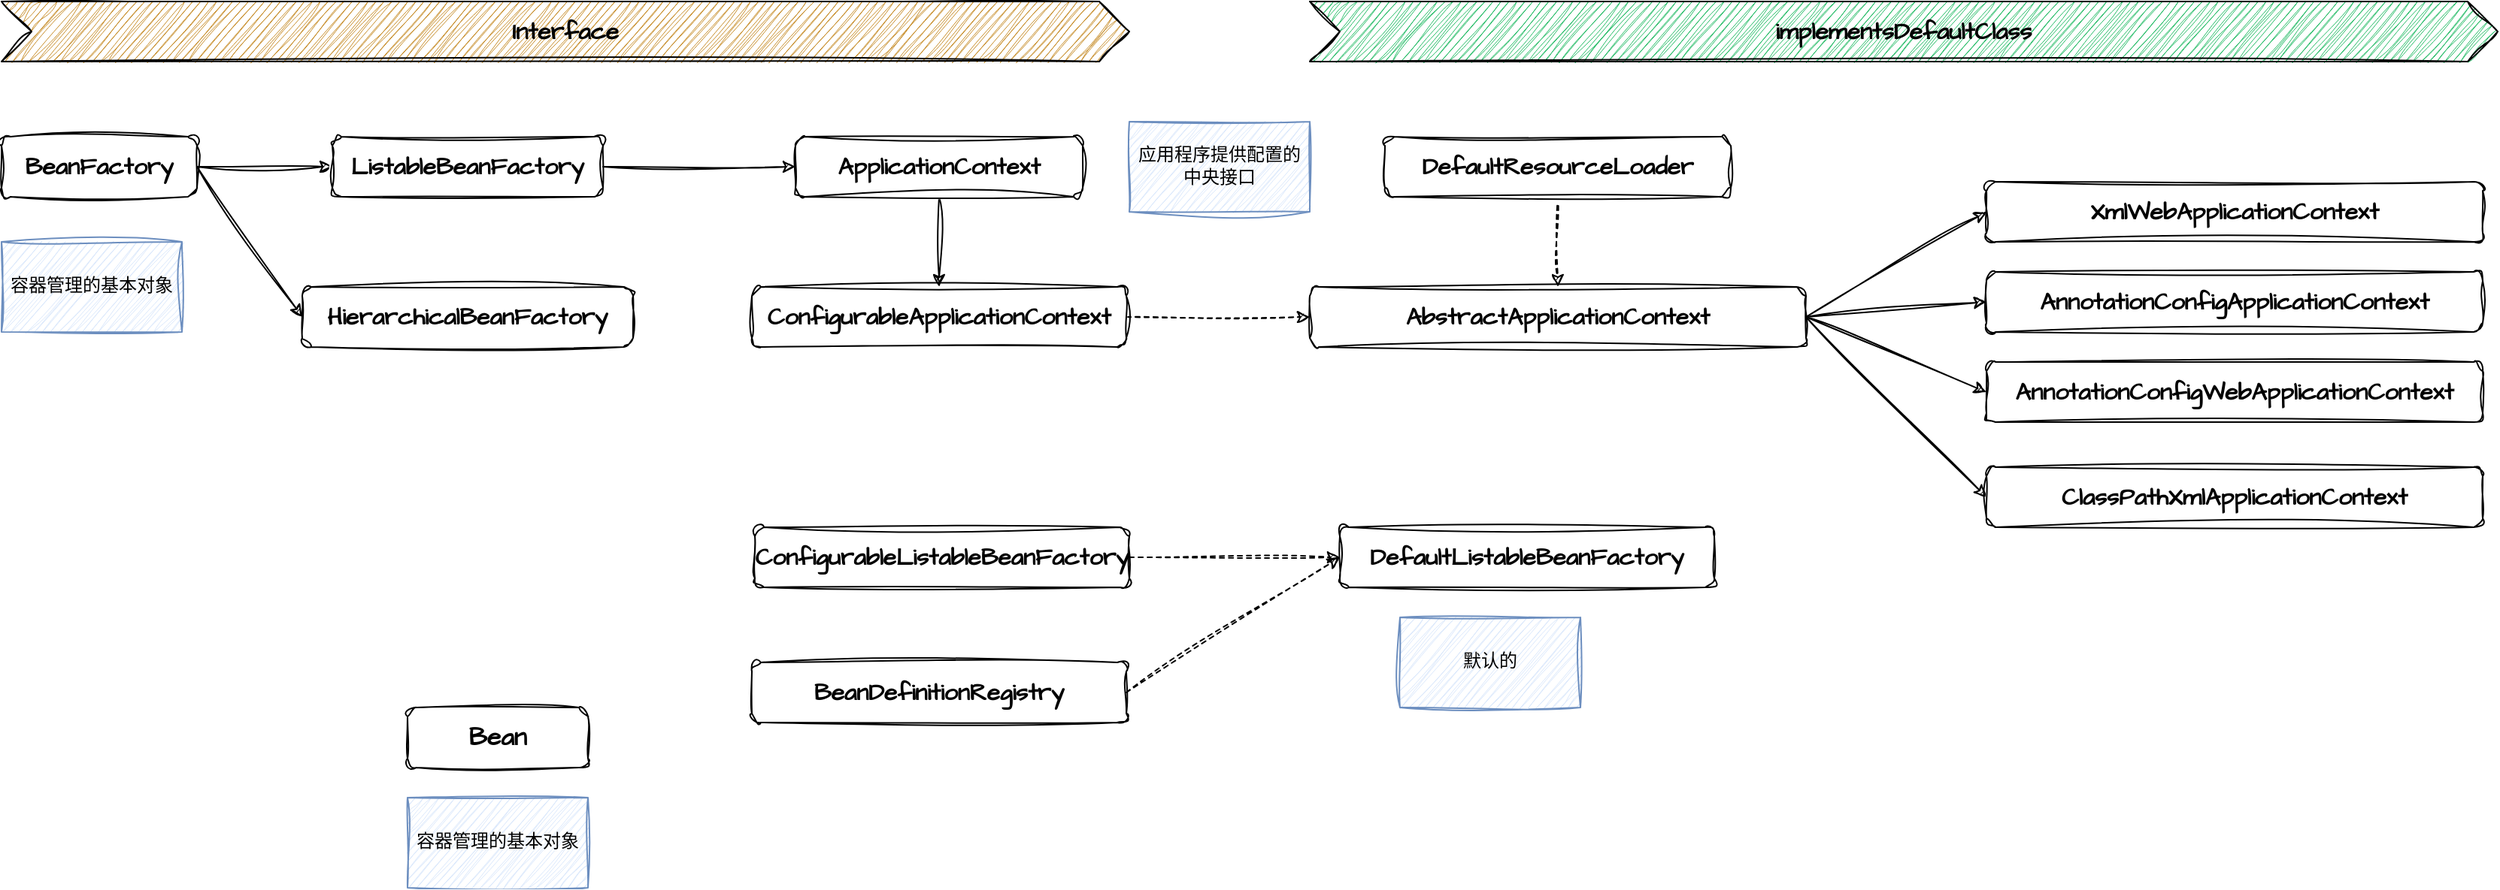 <mxfile version="24.3.1" type="github">
  <diagram name="第 1 页" id="n4IKZgw7_F0qrOavC89N">
    <mxGraphModel dx="2506" dy="873" grid="1" gridSize="10" guides="1" tooltips="1" connect="1" arrows="1" fold="1" page="1" pageScale="1" pageWidth="827" pageHeight="1169" math="0" shadow="0">
      <root>
        <mxCell id="0" />
        <mxCell id="1" parent="0" />
        <mxCell id="6Za8_0p4STx7k7P0RHbG-22" style="rounded=0;sketch=1;hachureGap=4;jiggle=2;curveFitting=1;orthogonalLoop=1;jettySize=auto;html=1;exitX=1;exitY=0.5;exitDx=0;exitDy=0;entryX=0;entryY=0.5;entryDx=0;entryDy=0;fontFamily=Architects Daughter;fontSource=https%3A%2F%2Ffonts.googleapis.com%2Fcss%3Ffamily%3DArchitects%2BDaughter;" parent="1" source="PAuPJ2dJaE1Ry57bKf5C-1" target="6Za8_0p4STx7k7P0RHbG-20" edge="1">
          <mxGeometry relative="1" as="geometry" />
        </mxCell>
        <mxCell id="6Za8_0p4STx7k7P0RHbG-23" style="rounded=0;sketch=1;hachureGap=4;jiggle=2;curveFitting=1;orthogonalLoop=1;jettySize=auto;html=1;exitX=1;exitY=0.5;exitDx=0;exitDy=0;entryX=0;entryY=0.5;entryDx=0;entryDy=0;fontFamily=Architects Daughter;fontSource=https%3A%2F%2Ffonts.googleapis.com%2Fcss%3Ffamily%3DArchitects%2BDaughter;" parent="1" source="PAuPJ2dJaE1Ry57bKf5C-1" target="6Za8_0p4STx7k7P0RHbG-21" edge="1">
          <mxGeometry relative="1" as="geometry" />
        </mxCell>
        <mxCell id="PAuPJ2dJaE1Ry57bKf5C-1" value="BeanFactory" style="rounded=1;whiteSpace=wrap;html=1;sketch=1;hachureGap=4;jiggle=2;curveFitting=1;fontFamily=Architects Daughter;fontSource=https%3A%2F%2Ffonts.googleapis.com%2Fcss%3Ffamily%3DArchitects%2BDaughter;fontStyle=1;fontSize=16;" parent="1" vertex="1">
          <mxGeometry x="-210" y="310" width="130" height="40" as="geometry" />
        </mxCell>
        <mxCell id="PAuPJ2dJaE1Ry57bKf5C-2" value="" style="endArrow=classic;html=1;rounded=0;sketch=1;hachureGap=4;jiggle=2;curveFitting=1;fontFamily=Architects Daughter;fontSource=https%3A%2F%2Ffonts.googleapis.com%2Fcss%3Ffamily%3DArchitects%2BDaughter;entryX=0;entryY=0.5;entryDx=0;entryDy=0;exitX=1;exitY=0.5;exitDx=0;exitDy=0;" parent="1" source="6Za8_0p4STx7k7P0RHbG-20" target="5GHv3-1iCE6iBPc1eZc9-1" edge="1">
          <mxGeometry width="50" height="50" relative="1" as="geometry">
            <mxPoint x="200" y="440" as="sourcePoint" />
            <mxPoint x="350" y="360" as="targetPoint" />
          </mxGeometry>
        </mxCell>
        <mxCell id="PAuPJ2dJaE1Ry57bKf5C-3" value="Bean" style="rounded=1;whiteSpace=wrap;html=1;sketch=1;hachureGap=4;jiggle=2;curveFitting=1;fontFamily=Architects Daughter;fontSource=https%3A%2F%2Ffonts.googleapis.com%2Fcss%3Ffamily%3DArchitects%2BDaughter;fontStyle=1;fontSize=17;" parent="1" vertex="1">
          <mxGeometry x="60" y="690" width="120" height="40" as="geometry" />
        </mxCell>
        <mxCell id="PAuPJ2dJaE1Ry57bKf5C-7" value="容器管理的基本对象" style="rounded=0;whiteSpace=wrap;html=1;sketch=1;hachureGap=4;jiggle=2;curveFitting=1;fontFamily=Architects Daughter;fontSource=https%3A%2F%2Ffonts.googleapis.com%2Fcss%3Ffamily%3DArchitects%2BDaughter;fillColor=#dae8fc;strokeColor=#6c8ebf;" parent="1" vertex="1">
          <mxGeometry x="60" y="750" width="120" height="60" as="geometry" />
        </mxCell>
        <mxCell id="PAuPJ2dJaE1Ry57bKf5C-8" value="容器管理的基本对象" style="rounded=0;whiteSpace=wrap;html=1;sketch=1;hachureGap=4;jiggle=2;curveFitting=1;fontFamily=Architects Daughter;fontSource=https%3A%2F%2Ffonts.googleapis.com%2Fcss%3Ffamily%3DArchitects%2BDaughter;fillColor=#dae8fc;strokeColor=#6c8ebf;" parent="1" vertex="1">
          <mxGeometry x="-210" y="380" width="120" height="60" as="geometry" />
        </mxCell>
        <mxCell id="5GHv3-1iCE6iBPc1eZc9-2" style="rounded=0;sketch=1;hachureGap=4;jiggle=2;curveFitting=1;orthogonalLoop=1;jettySize=auto;html=1;fontFamily=Architects Daughter;fontSource=https%3A%2F%2Ffonts.googleapis.com%2Fcss%3Ffamily%3DArchitects%2BDaughter;entryX=0;entryY=0.5;entryDx=0;entryDy=0;exitX=1;exitY=0.5;exitDx=0;exitDy=0;" parent="1" source="6Za8_0p4STx7k7P0RHbG-4" target="5GHv3-1iCE6iBPc1eZc9-3" edge="1">
          <mxGeometry relative="1" as="geometry">
            <mxPoint x="600" y="330" as="targetPoint" />
            <mxPoint x="860" y="330" as="sourcePoint" />
          </mxGeometry>
        </mxCell>
        <mxCell id="5GHv3-1iCE6iBPc1eZc9-5" style="edgeStyle=none;rounded=0;sketch=1;hachureGap=4;jiggle=2;curveFitting=1;orthogonalLoop=1;jettySize=auto;html=1;exitX=1;exitY=0.5;exitDx=0;exitDy=0;fontFamily=Architects Daughter;fontSource=https%3A%2F%2Ffonts.googleapis.com%2Fcss%3Ffamily%3DArchitects%2BDaughter;entryX=0;entryY=0.5;entryDx=0;entryDy=0;" parent="1" source="6Za8_0p4STx7k7P0RHbG-4" target="5GHv3-1iCE6iBPc1eZc9-6" edge="1">
          <mxGeometry relative="1" as="geometry">
            <mxPoint x="590" y="420" as="targetPoint" />
          </mxGeometry>
        </mxCell>
        <mxCell id="5GHv3-1iCE6iBPc1eZc9-7" style="edgeStyle=none;rounded=0;sketch=1;hachureGap=4;jiggle=2;curveFitting=1;orthogonalLoop=1;jettySize=auto;html=1;exitX=1;exitY=0.5;exitDx=0;exitDy=0;fontFamily=Architects Daughter;fontSource=https%3A%2F%2Ffonts.googleapis.com%2Fcss%3Ffamily%3DArchitects%2BDaughter;entryX=0;entryY=0.5;entryDx=0;entryDy=0;" parent="1" source="6Za8_0p4STx7k7P0RHbG-4" target="5GHv3-1iCE6iBPc1eZc9-8" edge="1">
          <mxGeometry relative="1" as="geometry">
            <mxPoint x="600" y="490" as="targetPoint" />
          </mxGeometry>
        </mxCell>
        <mxCell id="5GHv3-1iCE6iBPc1eZc9-10" style="edgeStyle=none;rounded=0;sketch=1;hachureGap=4;jiggle=2;curveFitting=1;orthogonalLoop=1;jettySize=auto;html=1;exitX=1;exitY=0.5;exitDx=0;exitDy=0;fontFamily=Architects Daughter;fontSource=https%3A%2F%2Ffonts.googleapis.com%2Fcss%3Ffamily%3DArchitects%2BDaughter;entryX=0;entryY=0.5;entryDx=0;entryDy=0;" parent="1" source="6Za8_0p4STx7k7P0RHbG-4" target="5GHv3-1iCE6iBPc1eZc9-9" edge="1">
          <mxGeometry relative="1" as="geometry">
            <mxPoint x="580" y="590" as="targetPoint" />
          </mxGeometry>
        </mxCell>
        <mxCell id="6Za8_0p4STx7k7P0RHbG-3" style="edgeStyle=orthogonalEdgeStyle;rounded=0;sketch=1;hachureGap=4;jiggle=2;curveFitting=1;orthogonalLoop=1;jettySize=auto;html=1;exitX=0.5;exitY=1;exitDx=0;exitDy=0;entryX=0.5;entryY=0;entryDx=0;entryDy=0;fontFamily=Architects Daughter;fontSource=https%3A%2F%2Ffonts.googleapis.com%2Fcss%3Ffamily%3DArchitects%2BDaughter;" parent="1" source="5GHv3-1iCE6iBPc1eZc9-1" target="5GHv3-1iCE6iBPc1eZc9-11" edge="1">
          <mxGeometry relative="1" as="geometry" />
        </mxCell>
        <mxCell id="5GHv3-1iCE6iBPc1eZc9-1" value="ApplicationContext" style="rounded=1;whiteSpace=wrap;html=1;sketch=1;hachureGap=4;jiggle=2;curveFitting=1;fontFamily=Architects Daughter;fontSource=https%3A%2F%2Ffonts.googleapis.com%2Fcss%3Ffamily%3DArchitects%2BDaughter;fontStyle=1;fontSize=16;" parent="1" vertex="1">
          <mxGeometry x="318" y="310" width="191" height="40" as="geometry" />
        </mxCell>
        <mxCell id="5GHv3-1iCE6iBPc1eZc9-3" value="ClassPathXmlApplicationContext" style="rounded=1;whiteSpace=wrap;html=1;sketch=1;hachureGap=4;jiggle=2;curveFitting=1;fontFamily=Architects Daughter;fontSource=https%3A%2F%2Ffonts.googleapis.com%2Fcss%3Ffamily%3DArchitects%2BDaughter;fontStyle=1;fontSize=16;" parent="1" vertex="1">
          <mxGeometry x="1110" y="530" width="330" height="40" as="geometry" />
        </mxCell>
        <mxCell id="5GHv3-1iCE6iBPc1eZc9-6" value="AnnotationConfigApplicationContext" style="rounded=1;whiteSpace=wrap;html=1;sketch=1;hachureGap=4;jiggle=2;curveFitting=1;fontFamily=Architects Daughter;fontSource=https%3A%2F%2Ffonts.googleapis.com%2Fcss%3Ffamily%3DArchitects%2BDaughter;fontStyle=1;fontSize=16;" parent="1" vertex="1">
          <mxGeometry x="1110" y="400" width="330" height="40" as="geometry" />
        </mxCell>
        <mxCell id="5GHv3-1iCE6iBPc1eZc9-8" value="XmlWebApplicationContext" style="rounded=1;whiteSpace=wrap;html=1;sketch=1;hachureGap=4;jiggle=2;curveFitting=1;fontFamily=Architects Daughter;fontSource=https%3A%2F%2Ffonts.googleapis.com%2Fcss%3Ffamily%3DArchitects%2BDaughter;fontStyle=1;fontSize=16;" parent="1" vertex="1">
          <mxGeometry x="1110" y="340" width="330" height="40" as="geometry" />
        </mxCell>
        <mxCell id="5GHv3-1iCE6iBPc1eZc9-9" value="AnnotationConfigWebApplicationContext" style="rounded=1;whiteSpace=wrap;html=1;sketch=1;hachureGap=4;jiggle=2;curveFitting=1;fontFamily=Architects Daughter;fontSource=https%3A%2F%2Ffonts.googleapis.com%2Fcss%3Ffamily%3DArchitects%2BDaughter;fontStyle=1;fontSize=16;" parent="1" vertex="1">
          <mxGeometry x="1110" y="460" width="330" height="40" as="geometry" />
        </mxCell>
        <mxCell id="6Za8_0p4STx7k7P0RHbG-9" style="edgeStyle=orthogonalEdgeStyle;rounded=0;sketch=1;hachureGap=4;jiggle=2;curveFitting=1;orthogonalLoop=1;jettySize=auto;html=1;exitX=1;exitY=0.5;exitDx=0;exitDy=0;entryX=0;entryY=0.5;entryDx=0;entryDy=0;fontFamily=Architects Daughter;fontSource=https%3A%2F%2Ffonts.googleapis.com%2Fcss%3Ffamily%3DArchitects%2BDaughter;dashed=1;" parent="1" source="5GHv3-1iCE6iBPc1eZc9-11" target="6Za8_0p4STx7k7P0RHbG-4" edge="1">
          <mxGeometry relative="1" as="geometry" />
        </mxCell>
        <mxCell id="5GHv3-1iCE6iBPc1eZc9-11" value="ConfigurableApplicationContext" style="rounded=1;whiteSpace=wrap;html=1;sketch=1;hachureGap=4;jiggle=2;curveFitting=1;fontFamily=Architects Daughter;fontSource=https%3A%2F%2Ffonts.googleapis.com%2Fcss%3Ffamily%3DArchitects%2BDaughter;fontStyle=1;fontSize=16;" parent="1" vertex="1">
          <mxGeometry x="289" y="410" width="249" height="40" as="geometry" />
        </mxCell>
        <mxCell id="6Za8_0p4STx7k7P0RHbG-1" value="Interface" style="shape=step;perimeter=stepPerimeter;whiteSpace=wrap;html=1;fixedSize=1;sketch=1;hachureGap=4;jiggle=2;curveFitting=1;fontFamily=Architects Daughter;fontSource=https%3A%2F%2Ffonts.googleapis.com%2Fcss%3Ffamily%3DArchitects%2BDaughter;fontSize=16;fontStyle=1;labelBackgroundColor=none;fillColor=#c78d29;" parent="1" vertex="1">
          <mxGeometry x="-210" y="220" width="750" height="40" as="geometry" />
        </mxCell>
        <mxCell id="6Za8_0p4STx7k7P0RHbG-2" value="implementsDefaultClass" style="shape=step;perimeter=stepPerimeter;whiteSpace=wrap;html=1;fixedSize=1;sketch=1;hachureGap=4;jiggle=2;curveFitting=1;fontFamily=Architects Daughter;fontSource=https%3A%2F%2Ffonts.googleapis.com%2Fcss%3Ffamily%3DArchitects%2BDaughter;fontSize=16;fontStyle=1;labelBackgroundColor=none;fillColor=#24bc66;" parent="1" vertex="1">
          <mxGeometry x="660" y="220" width="790" height="40" as="geometry" />
        </mxCell>
        <mxCell id="6Za8_0p4STx7k7P0RHbG-4" value="AbstractApplicationContext" style="rounded=1;whiteSpace=wrap;html=1;sketch=1;hachureGap=4;jiggle=2;curveFitting=1;fontFamily=Architects Daughter;fontSource=https%3A%2F%2Ffonts.googleapis.com%2Fcss%3Ffamily%3DArchitects%2BDaughter;fontStyle=1;fontSize=16;" parent="1" vertex="1">
          <mxGeometry x="660" y="410" width="330" height="40" as="geometry" />
        </mxCell>
        <mxCell id="6Za8_0p4STx7k7P0RHbG-10" style="edgeStyle=orthogonalEdgeStyle;rounded=0;sketch=1;hachureGap=4;jiggle=2;curveFitting=1;orthogonalLoop=1;jettySize=auto;html=1;exitX=0.5;exitY=1;exitDx=0;exitDy=0;entryX=0.5;entryY=0;entryDx=0;entryDy=0;fontFamily=Architects Daughter;fontSource=https%3A%2F%2Ffonts.googleapis.com%2Fcss%3Ffamily%3DArchitects%2BDaughter;dashed=1;" parent="1" source="6Za8_0p4STx7k7P0RHbG-8" target="6Za8_0p4STx7k7P0RHbG-4" edge="1">
          <mxGeometry relative="1" as="geometry" />
        </mxCell>
        <mxCell id="6Za8_0p4STx7k7P0RHbG-8" value="DefaultResourceLoader" style="rounded=1;whiteSpace=wrap;html=1;sketch=1;hachureGap=4;jiggle=2;curveFitting=1;fontFamily=Architects Daughter;fontSource=https%3A%2F%2Ffonts.googleapis.com%2Fcss%3Ffamily%3DArchitects%2BDaughter;fontStyle=1;fontSize=16;" parent="1" vertex="1">
          <mxGeometry x="710" y="310" width="230" height="40" as="geometry" />
        </mxCell>
        <mxCell id="6Za8_0p4STx7k7P0RHbG-11" value="应用程序提供配置的中央接口" style="rounded=0;whiteSpace=wrap;html=1;sketch=1;hachureGap=4;jiggle=2;curveFitting=1;fontFamily=Architects Daughter;fontSource=https%3A%2F%2Ffonts.googleapis.com%2Fcss%3Ffamily%3DArchitects%2BDaughter;fillColor=#dae8fc;strokeColor=#6c8ebf;" parent="1" vertex="1">
          <mxGeometry x="540" y="300" width="120" height="60" as="geometry" />
        </mxCell>
        <mxCell id="6Za8_0p4STx7k7P0RHbG-14" value="DefaultListableBeanFactory" style="rounded=1;whiteSpace=wrap;html=1;sketch=1;hachureGap=4;jiggle=2;curveFitting=1;fontFamily=Architects Daughter;fontSource=https%3A%2F%2Ffonts.googleapis.com%2Fcss%3Ffamily%3DArchitects%2BDaughter;fontStyle=1;fontSize=16;" parent="1" vertex="1">
          <mxGeometry x="680" y="570" width="249" height="40" as="geometry" />
        </mxCell>
        <mxCell id="6Za8_0p4STx7k7P0RHbG-15" value="默认的" style="rounded=0;whiteSpace=wrap;html=1;sketch=1;hachureGap=4;jiggle=2;curveFitting=1;fontFamily=Architects Daughter;fontSource=https%3A%2F%2Ffonts.googleapis.com%2Fcss%3Ffamily%3DArchitects%2BDaughter;fillColor=#dae8fc;strokeColor=#6c8ebf;" parent="1" vertex="1">
          <mxGeometry x="720" y="630" width="120" height="60" as="geometry" />
        </mxCell>
        <mxCell id="6Za8_0p4STx7k7P0RHbG-18" style="edgeStyle=orthogonalEdgeStyle;rounded=0;sketch=1;hachureGap=4;jiggle=2;curveFitting=1;orthogonalLoop=1;jettySize=auto;html=1;exitX=1;exitY=0.5;exitDx=0;exitDy=0;entryX=0;entryY=0.5;entryDx=0;entryDy=0;fontFamily=Architects Daughter;fontSource=https%3A%2F%2Ffonts.googleapis.com%2Fcss%3Ffamily%3DArchitects%2BDaughter;dashed=1;" parent="1" source="6Za8_0p4STx7k7P0RHbG-16" target="6Za8_0p4STx7k7P0RHbG-14" edge="1">
          <mxGeometry relative="1" as="geometry" />
        </mxCell>
        <mxCell id="6Za8_0p4STx7k7P0RHbG-16" value="ConfigurableListableBeanFactory" style="rounded=1;whiteSpace=wrap;html=1;sketch=1;hachureGap=4;jiggle=2;curveFitting=1;fontFamily=Architects Daughter;fontSource=https%3A%2F%2Ffonts.googleapis.com%2Fcss%3Ffamily%3DArchitects%2BDaughter;fontStyle=1;fontSize=16;" parent="1" vertex="1">
          <mxGeometry x="291" y="570" width="249" height="40" as="geometry" />
        </mxCell>
        <mxCell id="6Za8_0p4STx7k7P0RHbG-19" style="rounded=0;sketch=1;hachureGap=4;jiggle=2;curveFitting=1;orthogonalLoop=1;jettySize=auto;html=1;exitX=1;exitY=0.5;exitDx=0;exitDy=0;entryX=0;entryY=0.5;entryDx=0;entryDy=0;fontFamily=Architects Daughter;fontSource=https%3A%2F%2Ffonts.googleapis.com%2Fcss%3Ffamily%3DArchitects%2BDaughter;dashed=1;" parent="1" source="6Za8_0p4STx7k7P0RHbG-17" target="6Za8_0p4STx7k7P0RHbG-14" edge="1">
          <mxGeometry relative="1" as="geometry" />
        </mxCell>
        <mxCell id="6Za8_0p4STx7k7P0RHbG-17" value="BeanDefinitionRegistry" style="rounded=1;whiteSpace=wrap;html=1;sketch=1;hachureGap=4;jiggle=2;curveFitting=1;fontFamily=Architects Daughter;fontSource=https%3A%2F%2Ffonts.googleapis.com%2Fcss%3Ffamily%3DArchitects%2BDaughter;fontStyle=1;fontSize=16;" parent="1" vertex="1">
          <mxGeometry x="289" y="660" width="249" height="40" as="geometry" />
        </mxCell>
        <mxCell id="6Za8_0p4STx7k7P0RHbG-20" value="ListableBeanFactory" style="rounded=1;whiteSpace=wrap;html=1;sketch=1;hachureGap=4;jiggle=2;curveFitting=1;fontFamily=Architects Daughter;fontSource=https%3A%2F%2Ffonts.googleapis.com%2Fcss%3Ffamily%3DArchitects%2BDaughter;fontStyle=1;fontSize=16;" parent="1" vertex="1">
          <mxGeometry x="10" y="310" width="180" height="40" as="geometry" />
        </mxCell>
        <mxCell id="6Za8_0p4STx7k7P0RHbG-21" value="HierarchicalBeanFactory" style="rounded=1;whiteSpace=wrap;html=1;sketch=1;hachureGap=4;jiggle=2;curveFitting=1;fontFamily=Architects Daughter;fontSource=https%3A%2F%2Ffonts.googleapis.com%2Fcss%3Ffamily%3DArchitects%2BDaughter;fontStyle=1;fontSize=16;" parent="1" vertex="1">
          <mxGeometry x="-10" y="410" width="220" height="40" as="geometry" />
        </mxCell>
      </root>
    </mxGraphModel>
  </diagram>
</mxfile>
